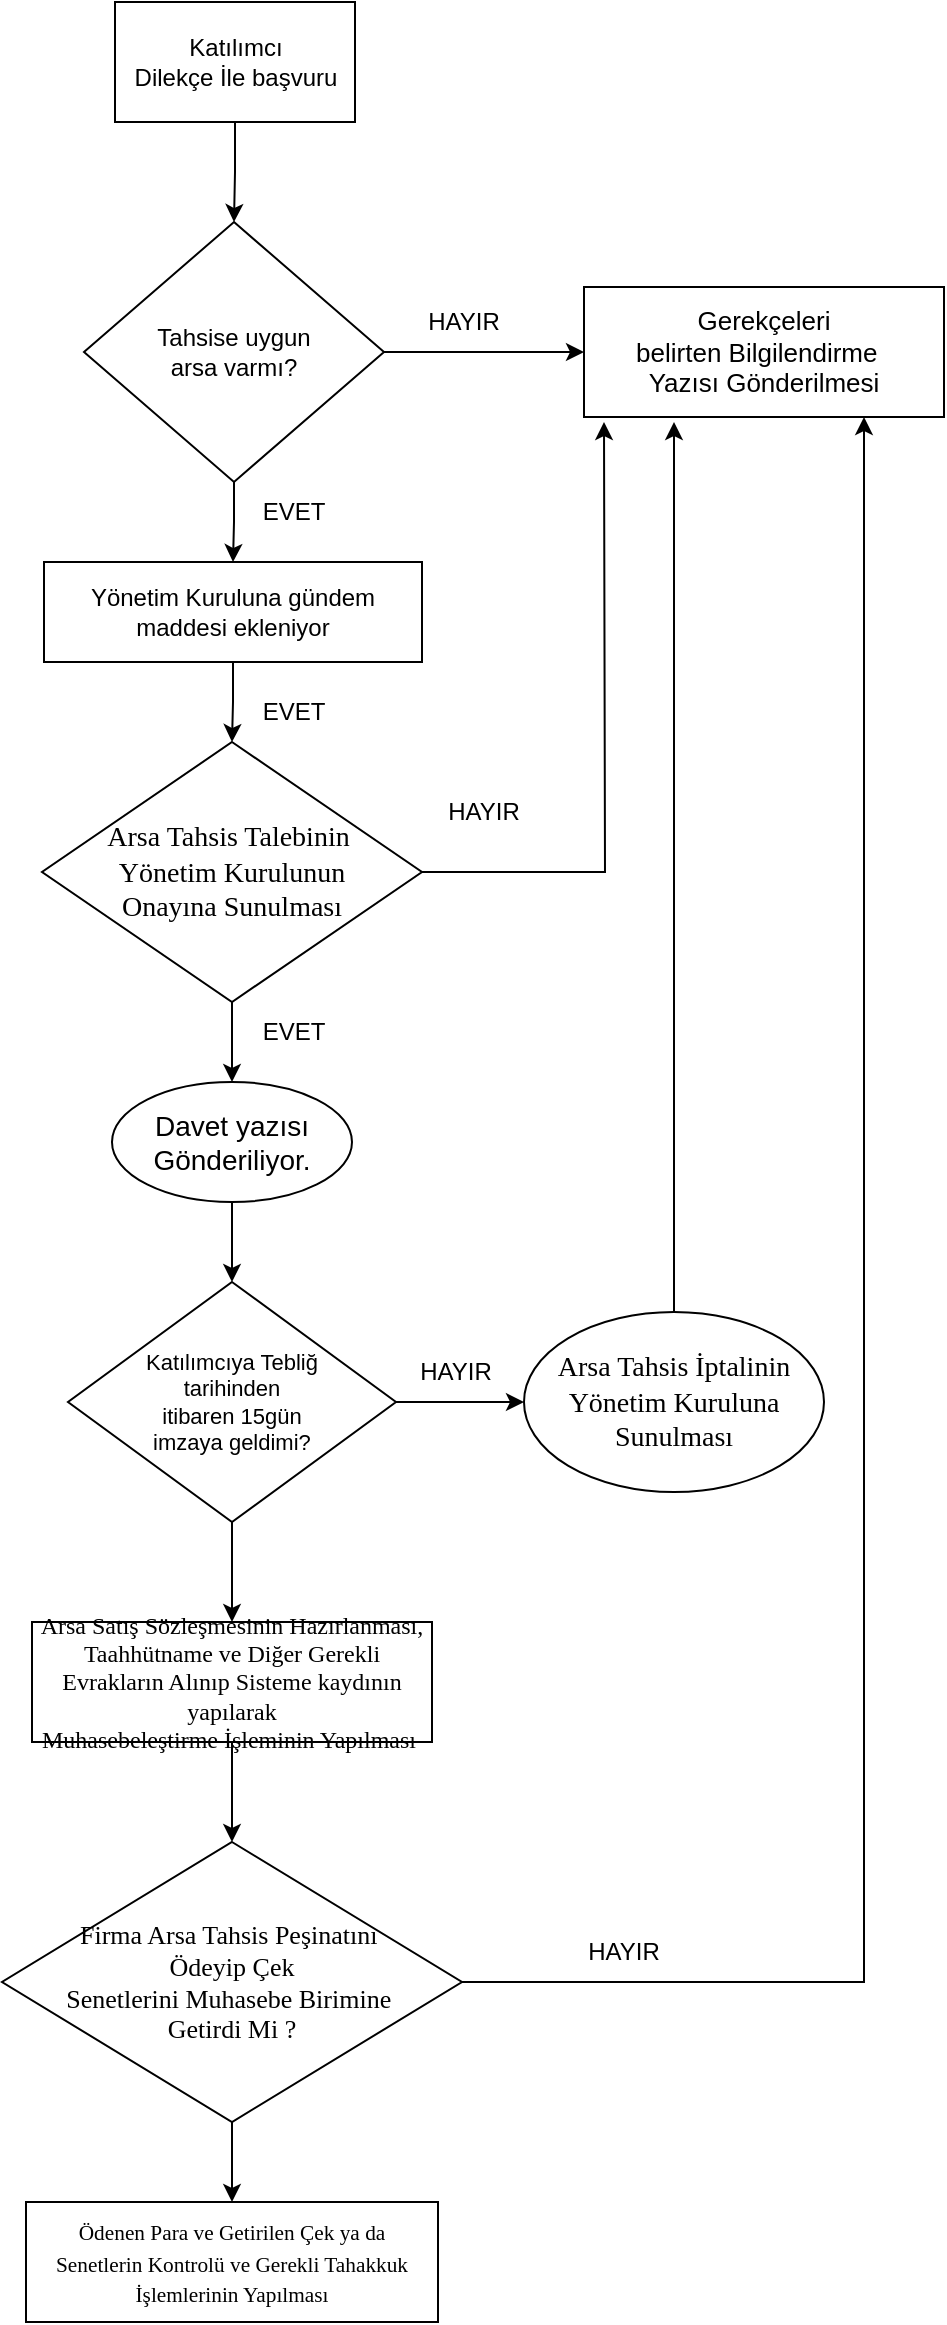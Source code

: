 <mxfile version="19.0.0" type="github">
  <diagram id="4gEi6t9Oahm_gOEElXQ0" name="Page-1">
    <mxGraphModel dx="1017" dy="946" grid="1" gridSize="10" guides="1" tooltips="1" connect="1" arrows="1" fold="1" page="1" pageScale="1" pageWidth="1169" pageHeight="1654" math="0" shadow="0">
      <root>
        <mxCell id="0" />
        <mxCell id="1" parent="0" />
        <mxCell id="y4WozerrmqhtMJ1aDjtZ-3" value="" style="edgeStyle=orthogonalEdgeStyle;rounded=0;orthogonalLoop=1;jettySize=auto;html=1;" parent="1" source="y4WozerrmqhtMJ1aDjtZ-1" target="y4WozerrmqhtMJ1aDjtZ-2" edge="1">
          <mxGeometry relative="1" as="geometry" />
        </mxCell>
        <mxCell id="y4WozerrmqhtMJ1aDjtZ-1" value="Katılımcı &lt;br&gt;Dilekçe İle başvuru&lt;br&gt;" style="rounded=0;whiteSpace=wrap;html=1;" parent="1" vertex="1">
          <mxGeometry x="355.5" width="120" height="60" as="geometry" />
        </mxCell>
        <mxCell id="y4WozerrmqhtMJ1aDjtZ-5" value="" style="edgeStyle=orthogonalEdgeStyle;rounded=0;orthogonalLoop=1;jettySize=auto;html=1;" parent="1" source="y4WozerrmqhtMJ1aDjtZ-2" target="y4WozerrmqhtMJ1aDjtZ-4" edge="1">
          <mxGeometry relative="1" as="geometry" />
        </mxCell>
        <mxCell id="y4WozerrmqhtMJ1aDjtZ-9" value="" style="edgeStyle=orthogonalEdgeStyle;rounded=0;orthogonalLoop=1;jettySize=auto;html=1;" parent="1" source="y4WozerrmqhtMJ1aDjtZ-2" target="y4WozerrmqhtMJ1aDjtZ-8" edge="1">
          <mxGeometry relative="1" as="geometry" />
        </mxCell>
        <mxCell id="y4WozerrmqhtMJ1aDjtZ-2" value="Tahsise uygun &lt;br&gt;arsa varmı?" style="rhombus;whiteSpace=wrap;html=1;rounded=0;" parent="1" vertex="1">
          <mxGeometry x="340" y="110" width="150" height="130" as="geometry" />
        </mxCell>
        <mxCell id="y4WozerrmqhtMJ1aDjtZ-4" value="&lt;p style=&quot;margin-top: 0pt; margin-bottom: 0pt; margin-left: 0in; text-indent: 0in; direction: ltr; unicode-bidi: embed; vertical-align: baseline; font-size: 13px;&quot;&gt;&lt;span style=&quot;font-size: 13px; vertical-align: baseline;&quot;&gt;Gerekçeleri&lt;br style=&quot;font-size: 13px;&quot;&gt;belirten Bilgilendirme&amp;nbsp;&amp;nbsp;&lt;/span&gt;&lt;/p&gt;&lt;p style=&quot;margin-top: 0pt; margin-bottom: 0pt; margin-left: 0in; text-indent: 0in; direction: ltr; unicode-bidi: embed; vertical-align: baseline; font-size: 13px;&quot;&gt;&lt;span style=&quot;font-size: 13px; vertical-align: baseline;&quot;&gt;Yazısı Gönderilmesi&lt;/span&gt;&lt;/p&gt;" style="whiteSpace=wrap;html=1;rounded=0;fontSize=13;" parent="1" vertex="1">
          <mxGeometry x="590" y="142.5" width="180" height="65" as="geometry" />
        </mxCell>
        <mxCell id="y4WozerrmqhtMJ1aDjtZ-11" value="" style="edgeStyle=orthogonalEdgeStyle;rounded=0;orthogonalLoop=1;jettySize=auto;html=1;" parent="1" source="y4WozerrmqhtMJ1aDjtZ-8" target="y4WozerrmqhtMJ1aDjtZ-10" edge="1">
          <mxGeometry relative="1" as="geometry" />
        </mxCell>
        <mxCell id="y4WozerrmqhtMJ1aDjtZ-8" value="Yönetim Kuruluna gündem maddesi ekleniyor" style="whiteSpace=wrap;html=1;rounded=0;" parent="1" vertex="1">
          <mxGeometry x="320" y="280" width="189" height="50" as="geometry" />
        </mxCell>
        <mxCell id="y4WozerrmqhtMJ1aDjtZ-12" style="edgeStyle=orthogonalEdgeStyle;rounded=0;orthogonalLoop=1;jettySize=auto;html=1;exitX=1;exitY=0.5;exitDx=0;exitDy=0;" parent="1" source="y4WozerrmqhtMJ1aDjtZ-10" edge="1">
          <mxGeometry relative="1" as="geometry">
            <mxPoint x="600" y="210" as="targetPoint" />
          </mxGeometry>
        </mxCell>
        <mxCell id="DyXZ6owG__tp8s-eefog-2" value="" style="edgeStyle=orthogonalEdgeStyle;rounded=0;orthogonalLoop=1;jettySize=auto;html=1;fontFamily=Helvetica;fontSize=14;" edge="1" parent="1" source="y4WozerrmqhtMJ1aDjtZ-10" target="DyXZ6owG__tp8s-eefog-1">
          <mxGeometry relative="1" as="geometry" />
        </mxCell>
        <mxCell id="y4WozerrmqhtMJ1aDjtZ-10" value="&lt;p style=&quot;margin-top: 0pt; margin-bottom: 0pt; margin-left: 0in; text-indent: 0in; direction: ltr; unicode-bidi: embed; font-size: 14px;&quot;&gt;&lt;span style=&quot;font-size: 14px; font-family: Calibri; vertical-align: baseline;&quot;&gt;Arsa Tahsis Talebinin&amp;nbsp;&lt;/span&gt;&lt;/p&gt;&lt;p style=&quot;margin-top: 0pt; margin-bottom: 0pt; margin-left: 0in; text-indent: 0in; direction: ltr; unicode-bidi: embed; font-size: 14px;&quot;&gt;&lt;span style=&quot;font-size: 14px; font-family: Calibri; vertical-align: baseline;&quot;&gt;Yönetim Kurulunun&lt;br style=&quot;font-size: 14px;&quot;&gt;Onayına Sunulması&lt;/span&gt;&lt;/p&gt;" style="rhombus;whiteSpace=wrap;html=1;rounded=0;fontSize=14;" parent="1" vertex="1">
          <mxGeometry x="319" y="370" width="190" height="130" as="geometry" />
        </mxCell>
        <mxCell id="y4WozerrmqhtMJ1aDjtZ-15" value="HAYIR" style="text;html=1;strokeColor=none;fillColor=none;align=center;verticalAlign=middle;whiteSpace=wrap;rounded=0;" parent="1" vertex="1">
          <mxGeometry x="500" y="145" width="60" height="30" as="geometry" />
        </mxCell>
        <mxCell id="y4WozerrmqhtMJ1aDjtZ-17" value="HAYIR" style="text;html=1;strokeColor=none;fillColor=none;align=center;verticalAlign=middle;whiteSpace=wrap;rounded=0;" parent="1" vertex="1">
          <mxGeometry x="510" y="390" width="60" height="30" as="geometry" />
        </mxCell>
        <mxCell id="y4WozerrmqhtMJ1aDjtZ-18" value="EVET" style="text;html=1;strokeColor=none;fillColor=none;align=center;verticalAlign=middle;whiteSpace=wrap;rounded=0;" parent="1" vertex="1">
          <mxGeometry x="415" y="240" width="60" height="30" as="geometry" />
        </mxCell>
        <mxCell id="y4WozerrmqhtMJ1aDjtZ-19" value="EVET" style="text;html=1;strokeColor=none;fillColor=none;align=center;verticalAlign=middle;whiteSpace=wrap;rounded=0;" parent="1" vertex="1">
          <mxGeometry x="415" y="340" width="60" height="30" as="geometry" />
        </mxCell>
        <mxCell id="y4WozerrmqhtMJ1aDjtZ-20" value="EVET" style="text;html=1;strokeColor=none;fillColor=none;align=center;verticalAlign=middle;whiteSpace=wrap;rounded=0;" parent="1" vertex="1">
          <mxGeometry x="415" y="500" width="60" height="30" as="geometry" />
        </mxCell>
        <mxCell id="DyXZ6owG__tp8s-eefog-5" value="" style="edgeStyle=orthogonalEdgeStyle;rounded=0;orthogonalLoop=1;jettySize=auto;html=1;fontFamily=Helvetica;fontSize=14;" edge="1" parent="1" source="DyXZ6owG__tp8s-eefog-1" target="DyXZ6owG__tp8s-eefog-4">
          <mxGeometry relative="1" as="geometry" />
        </mxCell>
        <mxCell id="DyXZ6owG__tp8s-eefog-1" value="&lt;span style=&quot;&quot;&gt;Davet yazısı Gönderiliyor.&lt;/span&gt;" style="ellipse;whiteSpace=wrap;html=1;fontSize=14;rounded=0;" vertex="1" parent="1">
          <mxGeometry x="354" y="540" width="120" height="60" as="geometry" />
        </mxCell>
        <mxCell id="DyXZ6owG__tp8s-eefog-8" value="" style="edgeStyle=orthogonalEdgeStyle;rounded=0;orthogonalLoop=1;jettySize=auto;html=1;fontFamily=Helvetica;fontSize=14;" edge="1" parent="1" source="DyXZ6owG__tp8s-eefog-4" target="DyXZ6owG__tp8s-eefog-7">
          <mxGeometry relative="1" as="geometry" />
        </mxCell>
        <mxCell id="DyXZ6owG__tp8s-eefog-12" value="" style="edgeStyle=orthogonalEdgeStyle;rounded=0;orthogonalLoop=1;jettySize=auto;html=1;fontFamily=Helvetica;fontSize=11;" edge="1" parent="1" source="DyXZ6owG__tp8s-eefog-4" target="DyXZ6owG__tp8s-eefog-11">
          <mxGeometry relative="1" as="geometry" />
        </mxCell>
        <mxCell id="DyXZ6owG__tp8s-eefog-4" value="&lt;span style=&quot;font-size: 11px;&quot;&gt;Katılımcıya Tebliğ &lt;br&gt;tarihinden &lt;br style=&quot;font-size: 11px;&quot;&gt;itibaren 15gün &lt;br&gt;imzaya geldimi?&lt;/span&gt;" style="rhombus;whiteSpace=wrap;html=1;fontSize=11;rounded=0;" vertex="1" parent="1">
          <mxGeometry x="332" y="640" width="164" height="120" as="geometry" />
        </mxCell>
        <mxCell id="DyXZ6owG__tp8s-eefog-9" style="edgeStyle=orthogonalEdgeStyle;rounded=0;orthogonalLoop=1;jettySize=auto;html=1;fontFamily=Helvetica;fontSize=14;" edge="1" parent="1" source="DyXZ6owG__tp8s-eefog-7">
          <mxGeometry relative="1" as="geometry">
            <mxPoint x="635" y="210" as="targetPoint" />
          </mxGeometry>
        </mxCell>
        <mxCell id="DyXZ6owG__tp8s-eefog-7" value="&lt;p style=&quot;margin-top: 0pt; margin-bottom: 0pt; margin-left: 0in; text-indent: 0in; direction: ltr; unicode-bidi: embed; font-size: 14px;&quot;&gt;&lt;span style=&quot;font-size: 14px; font-family: Calibri; vertical-align: baseline;&quot;&gt;Arsa Tahsis İptalinin Yönetim Kuruluna&lt;br style=&quot;font-size: 14px;&quot;&gt;Sunulması&lt;/span&gt;&lt;/p&gt;" style="ellipse;whiteSpace=wrap;html=1;fontSize=14;rounded=0;" vertex="1" parent="1">
          <mxGeometry x="560" y="655" width="150" height="90" as="geometry" />
        </mxCell>
        <mxCell id="DyXZ6owG__tp8s-eefog-10" value="HAYIR" style="text;html=1;strokeColor=none;fillColor=none;align=center;verticalAlign=middle;whiteSpace=wrap;rounded=0;" vertex="1" parent="1">
          <mxGeometry x="496" y="670" width="60" height="30" as="geometry" />
        </mxCell>
        <mxCell id="DyXZ6owG__tp8s-eefog-14" value="" style="edgeStyle=orthogonalEdgeStyle;rounded=0;orthogonalLoop=1;jettySize=auto;html=1;fontFamily=Helvetica;fontSize=12;" edge="1" parent="1" source="DyXZ6owG__tp8s-eefog-11" target="DyXZ6owG__tp8s-eefog-13">
          <mxGeometry relative="1" as="geometry" />
        </mxCell>
        <mxCell id="DyXZ6owG__tp8s-eefog-11" value="&lt;p style=&quot;margin-top: 0pt; margin-bottom: 0pt; margin-left: 0in; text-indent: 0in; direction: ltr; unicode-bidi: embed; font-size: 12px;&quot;&gt;&lt;span style=&quot;font-size: 12px; font-family: Calibri; vertical-align: baseline;&quot;&gt;Arsa Satış Sözleşmesinin Hazırlanması,&lt;br style=&quot;font-size: 12px;&quot;&gt;Taahhütname ve Diğer Gerekli Evrakların Alınıp Sisteme kaydının yapılarak&lt;br style=&quot;font-size: 12px;&quot;&gt;Muhasebeleştirme İşleminin Yapılması&amp;nbsp;&lt;/span&gt;&lt;/p&gt;" style="whiteSpace=wrap;html=1;fontSize=12;rounded=0;" vertex="1" parent="1">
          <mxGeometry x="314" y="810" width="200" height="60" as="geometry" />
        </mxCell>
        <mxCell id="DyXZ6owG__tp8s-eefog-15" style="edgeStyle=orthogonalEdgeStyle;rounded=0;orthogonalLoop=1;jettySize=auto;html=1;exitX=1;exitY=0.5;exitDx=0;exitDy=0;fontFamily=Helvetica;fontSize=13;" edge="1" parent="1" source="DyXZ6owG__tp8s-eefog-13" target="y4WozerrmqhtMJ1aDjtZ-4">
          <mxGeometry relative="1" as="geometry">
            <Array as="points">
              <mxPoint x="730" y="990" />
            </Array>
          </mxGeometry>
        </mxCell>
        <mxCell id="DyXZ6owG__tp8s-eefog-18" value="" style="edgeStyle=orthogonalEdgeStyle;rounded=0;orthogonalLoop=1;jettySize=auto;html=1;fontFamily=Helvetica;fontSize=13;" edge="1" parent="1" source="DyXZ6owG__tp8s-eefog-13" target="DyXZ6owG__tp8s-eefog-17">
          <mxGeometry relative="1" as="geometry" />
        </mxCell>
        <mxCell id="DyXZ6owG__tp8s-eefog-13" value="&lt;p style=&quot;margin-top: 0pt; margin-bottom: 0pt; margin-left: 0in; text-indent: 0in; direction: ltr; unicode-bidi: embed; font-size: 13px;&quot;&gt;&lt;span style=&quot;font-size: 13px; font-family: Calibri; vertical-align: baseline;&quot;&gt;Firma Arsa Tahsis Peşinatını&amp;nbsp;&lt;/span&gt;&lt;/p&gt;&lt;p style=&quot;margin-top: 0pt; margin-bottom: 0pt; margin-left: 0in; text-indent: 0in; direction: ltr; unicode-bidi: embed; font-size: 13px;&quot;&gt;&lt;span style=&quot;font-size: 13px; font-family: Calibri; vertical-align: baseline;&quot;&gt;Ödeyip Çek&lt;/span&gt;&lt;/p&gt;&lt;p style=&quot;margin-top: 0pt; margin-bottom: 0pt; margin-left: 0in; text-indent: 0in; direction: ltr; unicode-bidi: embed; font-size: 13px;&quot;&gt;&lt;span style=&quot;font-size: 13px; font-family: Calibri; vertical-align: baseline;&quot;&gt;Senetlerini Muhasebe Birimine&amp;nbsp;&lt;/span&gt;&lt;/p&gt;&lt;p style=&quot;margin-top: 0pt; margin-bottom: 0pt; margin-left: 0in; text-indent: 0in; direction: ltr; unicode-bidi: embed; font-size: 13px;&quot;&gt;&lt;span style=&quot;font-size: 13px; font-family: Calibri; vertical-align: baseline;&quot;&gt;Getirdi Mi ?&lt;/span&gt;&lt;/p&gt;" style="rhombus;whiteSpace=wrap;html=1;rounded=0;fontSize=13;" vertex="1" parent="1">
          <mxGeometry x="299" y="920" width="230" height="140" as="geometry" />
        </mxCell>
        <mxCell id="DyXZ6owG__tp8s-eefog-16" value="HAYIR" style="text;html=1;strokeColor=none;fillColor=none;align=center;verticalAlign=middle;whiteSpace=wrap;rounded=0;" vertex="1" parent="1">
          <mxGeometry x="580" y="960" width="60" height="30" as="geometry" />
        </mxCell>
        <mxCell id="DyXZ6owG__tp8s-eefog-17" value="&lt;p style=&quot;margin-top: 0pt; margin-bottom: 0pt; margin-left: 0in; text-indent: 0in; direction: ltr; unicode-bidi: embed;&quot;&gt;&lt;span style=&quot;font-size: 8pt; font-family: Calibri; vertical-align: baseline;&quot;&gt;Ödenen Para ve Getirilen Çek ya da&lt;br/&gt;Senetlerin Kontrolü ve Gerekli Tahakkuk İşlemlerinin Yapılması&lt;/span&gt;&lt;/p&gt;" style="whiteSpace=wrap;html=1;fontSize=13;rounded=0;" vertex="1" parent="1">
          <mxGeometry x="311" y="1100" width="206" height="60" as="geometry" />
        </mxCell>
      </root>
    </mxGraphModel>
  </diagram>
</mxfile>
